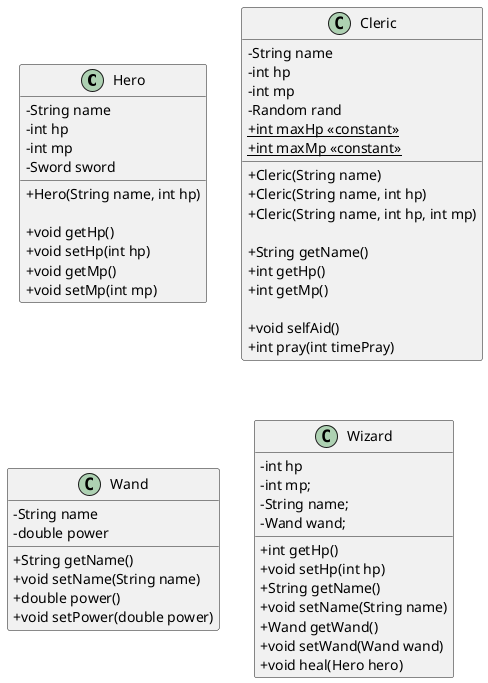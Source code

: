 @startuml
'https://plantuml.com/class-diagram

scale 1
skinparam classAttributeIconSize 0

class Hero {
    - String name
    - int hp
    - int mp
    - Sword sword

    + Hero(String name, int hp)

    + void getHp()
    + void setHp(int hp)
    + void getMp()
    + void setMp(int mp)
}

class Cleric {
    - String name
    - int hp
    - int mp
    - Random rand
    {static} + int maxHp <<constant>>
    {static} + int maxMp <<constant>>

    + Cleric(String name)
    + Cleric(String name, int hp)
    + Cleric(String name, int hp, int mp)

    + String getName()
    + int getHp()
    + int getMp()

    + void selfAid()
    + int pray(int timePray)
}

class Wand {
    - String name
    - double power

    + String getName()
    + void setName(String name)
    + double power()
    + void setPower(double power)
}

class Wizard {
    - int hp
    - int mp;
    - String name;
    - Wand wand;

    + int getHp()
    + void setHp(int hp)
    + String getName()
    + void setName(String name)
    + Wand getWand()
    + void setWand(Wand wand)
    + void heal(Hero hero)
}

@enduml